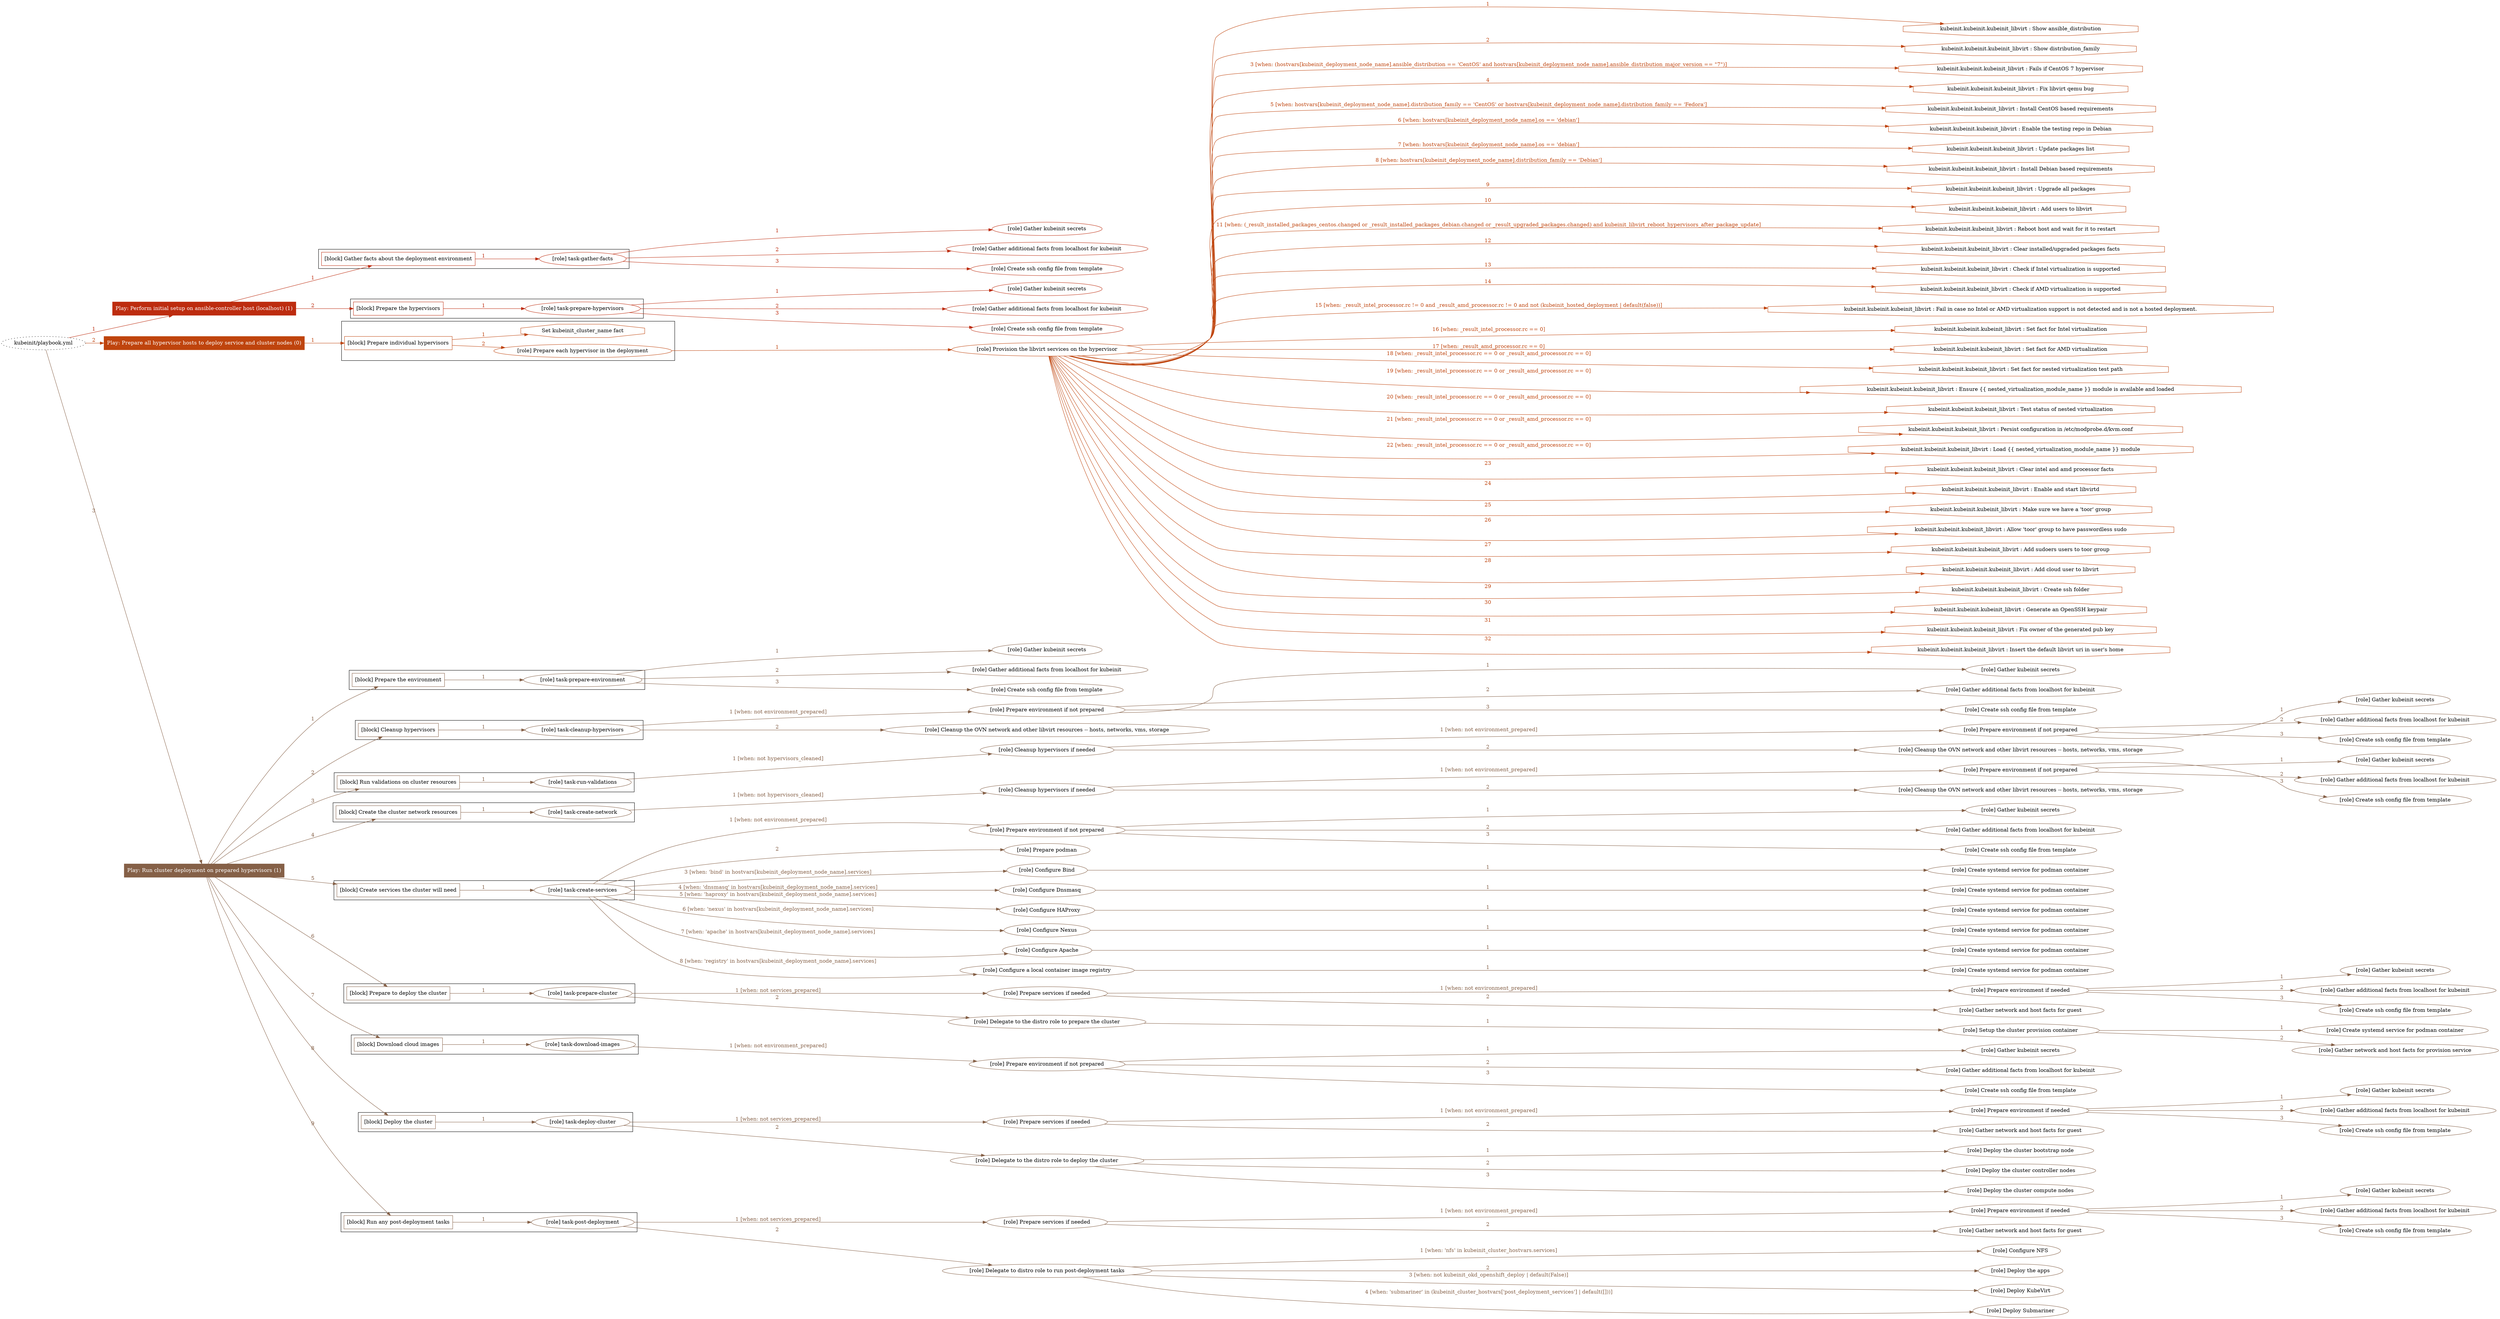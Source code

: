 digraph {
	graph [concentrate=true ordering=in rankdir=LR ratio=fill]
	edge [esep=5 sep=10]
	"kubeinit/playbook.yml" [id=root_node style=dotted]
	play_1afe3f1b [label="Play: Perform initial setup on ansible-controller host (localhost) (1)" color="#bd2c0f" fontcolor="#ffffff" id=play_1afe3f1b shape=box style=filled tooltip=localhost]
	"kubeinit/playbook.yml" -> play_1afe3f1b [label="1 " color="#bd2c0f" fontcolor="#bd2c0f" id=edge_a02778a4 labeltooltip="1 " tooltip="1 "]
	subgraph "Gather kubeinit secrets" {
		role_04f64a9b [label="[role] Gather kubeinit secrets" color="#bd2c0f" id=role_04f64a9b tooltip="Gather kubeinit secrets"]
	}
	subgraph "Gather additional facts from localhost for kubeinit" {
		role_df393416 [label="[role] Gather additional facts from localhost for kubeinit" color="#bd2c0f" id=role_df393416 tooltip="Gather additional facts from localhost for kubeinit"]
	}
	subgraph "Create ssh config file from template" {
		role_00dc7c99 [label="[role] Create ssh config file from template" color="#bd2c0f" id=role_00dc7c99 tooltip="Create ssh config file from template"]
	}
	subgraph "task-gather-facts" {
		role_56ef807f [label="[role] task-gather-facts" color="#bd2c0f" id=role_56ef807f tooltip="task-gather-facts"]
		role_56ef807f -> role_04f64a9b [label="1 " color="#bd2c0f" fontcolor="#bd2c0f" id=edge_f6689c0f labeltooltip="1 " tooltip="1 "]
		role_56ef807f -> role_df393416 [label="2 " color="#bd2c0f" fontcolor="#bd2c0f" id=edge_19937b74 labeltooltip="2 " tooltip="2 "]
		role_56ef807f -> role_00dc7c99 [label="3 " color="#bd2c0f" fontcolor="#bd2c0f" id=edge_fd054d1f labeltooltip="3 " tooltip="3 "]
	}
	subgraph "Gather kubeinit secrets" {
		role_d8102a84 [label="[role] Gather kubeinit secrets" color="#bd2c0f" id=role_d8102a84 tooltip="Gather kubeinit secrets"]
	}
	subgraph "Gather additional facts from localhost for kubeinit" {
		role_4d37cf06 [label="[role] Gather additional facts from localhost for kubeinit" color="#bd2c0f" id=role_4d37cf06 tooltip="Gather additional facts from localhost for kubeinit"]
	}
	subgraph "Create ssh config file from template" {
		role_73f2c4fb [label="[role] Create ssh config file from template" color="#bd2c0f" id=role_73f2c4fb tooltip="Create ssh config file from template"]
	}
	subgraph "task-prepare-hypervisors" {
		role_21a1c355 [label="[role] task-prepare-hypervisors" color="#bd2c0f" id=role_21a1c355 tooltip="task-prepare-hypervisors"]
		role_21a1c355 -> role_d8102a84 [label="1 " color="#bd2c0f" fontcolor="#bd2c0f" id=edge_62ed95ce labeltooltip="1 " tooltip="1 "]
		role_21a1c355 -> role_4d37cf06 [label="2 " color="#bd2c0f" fontcolor="#bd2c0f" id=edge_101e58f7 labeltooltip="2 " tooltip="2 "]
		role_21a1c355 -> role_73f2c4fb [label="3 " color="#bd2c0f" fontcolor="#bd2c0f" id=edge_1a0d0e58 labeltooltip="3 " tooltip="3 "]
	}
	subgraph "Play: Perform initial setup on ansible-controller host (localhost) (1)" {
		play_1afe3f1b -> block_94575234 [label=1 color="#bd2c0f" fontcolor="#bd2c0f" id=edge_8e763161 labeltooltip=1 tooltip=1]
		subgraph cluster_block_94575234 {
			block_94575234 [label="[block] Gather facts about the deployment environment" color="#bd2c0f" id=block_94575234 labeltooltip="Gather facts about the deployment environment" shape=box tooltip="Gather facts about the deployment environment"]
			block_94575234 -> role_56ef807f [label="1 " color="#bd2c0f" fontcolor="#bd2c0f" id=edge_ee3f0689 labeltooltip="1 " tooltip="1 "]
		}
		play_1afe3f1b -> block_9112e2d0 [label=2 color="#bd2c0f" fontcolor="#bd2c0f" id=edge_0df334d5 labeltooltip=2 tooltip=2]
		subgraph cluster_block_9112e2d0 {
			block_9112e2d0 [label="[block] Prepare the hypervisors" color="#bd2c0f" id=block_9112e2d0 labeltooltip="Prepare the hypervisors" shape=box tooltip="Prepare the hypervisors"]
			block_9112e2d0 -> role_21a1c355 [label="1 " color="#bd2c0f" fontcolor="#bd2c0f" id=edge_605a6b79 labeltooltip="1 " tooltip="1 "]
		}
	}
	play_54d34146 [label="Play: Prepare all hypervisor hosts to deploy service and cluster nodes (0)" color="#bf440d" fontcolor="#ffffff" id=play_54d34146 shape=box style=filled tooltip="Play: Prepare all hypervisor hosts to deploy service and cluster nodes (0)"]
	"kubeinit/playbook.yml" -> play_54d34146 [label="2 " color="#bf440d" fontcolor="#bf440d" id=edge_05a3642a labeltooltip="2 " tooltip="2 "]
	subgraph "Provision the libvirt services on the hypervisor" {
		role_9d9970f3 [label="[role] Provision the libvirt services on the hypervisor" color="#bf440d" id=role_9d9970f3 tooltip="Provision the libvirt services on the hypervisor"]
		task_ba266648 [label="kubeinit.kubeinit.kubeinit_libvirt : Show ansible_distribution" color="#bf440d" id=task_ba266648 shape=octagon tooltip="kubeinit.kubeinit.kubeinit_libvirt : Show ansible_distribution"]
		role_9d9970f3 -> task_ba266648 [label="1 " color="#bf440d" fontcolor="#bf440d" id=edge_126257ec labeltooltip="1 " tooltip="1 "]
		task_5a33dc72 [label="kubeinit.kubeinit.kubeinit_libvirt : Show distribution_family" color="#bf440d" id=task_5a33dc72 shape=octagon tooltip="kubeinit.kubeinit.kubeinit_libvirt : Show distribution_family"]
		role_9d9970f3 -> task_5a33dc72 [label="2 " color="#bf440d" fontcolor="#bf440d" id=edge_4d790838 labeltooltip="2 " tooltip="2 "]
		task_b9df0135 [label="kubeinit.kubeinit.kubeinit_libvirt : Fails if CentOS 7 hypervisor" color="#bf440d" id=task_b9df0135 shape=octagon tooltip="kubeinit.kubeinit.kubeinit_libvirt : Fails if CentOS 7 hypervisor"]
		role_9d9970f3 -> task_b9df0135 [label="3 [when: (hostvars[kubeinit_deployment_node_name].ansible_distribution == 'CentOS' and hostvars[kubeinit_deployment_node_name].ansible_distribution_major_version == \"7\")]" color="#bf440d" fontcolor="#bf440d" id=edge_af20cedc labeltooltip="3 [when: (hostvars[kubeinit_deployment_node_name].ansible_distribution == 'CentOS' and hostvars[kubeinit_deployment_node_name].ansible_distribution_major_version == \"7\")]" tooltip="3 [when: (hostvars[kubeinit_deployment_node_name].ansible_distribution == 'CentOS' and hostvars[kubeinit_deployment_node_name].ansible_distribution_major_version == \"7\")]"]
		task_b81eac1d [label="kubeinit.kubeinit.kubeinit_libvirt : Fix libvirt qemu bug" color="#bf440d" id=task_b81eac1d shape=octagon tooltip="kubeinit.kubeinit.kubeinit_libvirt : Fix libvirt qemu bug"]
		role_9d9970f3 -> task_b81eac1d [label="4 " color="#bf440d" fontcolor="#bf440d" id=edge_b8ae631d labeltooltip="4 " tooltip="4 "]
		task_8ce30ba5 [label="kubeinit.kubeinit.kubeinit_libvirt : Install CentOS based requirements" color="#bf440d" id=task_8ce30ba5 shape=octagon tooltip="kubeinit.kubeinit.kubeinit_libvirt : Install CentOS based requirements"]
		role_9d9970f3 -> task_8ce30ba5 [label="5 [when: hostvars[kubeinit_deployment_node_name].distribution_family == 'CentOS' or hostvars[kubeinit_deployment_node_name].distribution_family == 'Fedora']" color="#bf440d" fontcolor="#bf440d" id=edge_9fad94eb labeltooltip="5 [when: hostvars[kubeinit_deployment_node_name].distribution_family == 'CentOS' or hostvars[kubeinit_deployment_node_name].distribution_family == 'Fedora']" tooltip="5 [when: hostvars[kubeinit_deployment_node_name].distribution_family == 'CentOS' or hostvars[kubeinit_deployment_node_name].distribution_family == 'Fedora']"]
		task_18d423b1 [label="kubeinit.kubeinit.kubeinit_libvirt : Enable the testing repo in Debian" color="#bf440d" id=task_18d423b1 shape=octagon tooltip="kubeinit.kubeinit.kubeinit_libvirt : Enable the testing repo in Debian"]
		role_9d9970f3 -> task_18d423b1 [label="6 [when: hostvars[kubeinit_deployment_node_name].os == 'debian']" color="#bf440d" fontcolor="#bf440d" id=edge_d59e7d45 labeltooltip="6 [when: hostvars[kubeinit_deployment_node_name].os == 'debian']" tooltip="6 [when: hostvars[kubeinit_deployment_node_name].os == 'debian']"]
		task_4974af92 [label="kubeinit.kubeinit.kubeinit_libvirt : Update packages list" color="#bf440d" id=task_4974af92 shape=octagon tooltip="kubeinit.kubeinit.kubeinit_libvirt : Update packages list"]
		role_9d9970f3 -> task_4974af92 [label="7 [when: hostvars[kubeinit_deployment_node_name].os == 'debian']" color="#bf440d" fontcolor="#bf440d" id=edge_b271d4d4 labeltooltip="7 [when: hostvars[kubeinit_deployment_node_name].os == 'debian']" tooltip="7 [when: hostvars[kubeinit_deployment_node_name].os == 'debian']"]
		task_9f76a122 [label="kubeinit.kubeinit.kubeinit_libvirt : Install Debian based requirements" color="#bf440d" id=task_9f76a122 shape=octagon tooltip="kubeinit.kubeinit.kubeinit_libvirt : Install Debian based requirements"]
		role_9d9970f3 -> task_9f76a122 [label="8 [when: hostvars[kubeinit_deployment_node_name].distribution_family == 'Debian']" color="#bf440d" fontcolor="#bf440d" id=edge_18d6549f labeltooltip="8 [when: hostvars[kubeinit_deployment_node_name].distribution_family == 'Debian']" tooltip="8 [when: hostvars[kubeinit_deployment_node_name].distribution_family == 'Debian']"]
		task_0883334f [label="kubeinit.kubeinit.kubeinit_libvirt : Upgrade all packages" color="#bf440d" id=task_0883334f shape=octagon tooltip="kubeinit.kubeinit.kubeinit_libvirt : Upgrade all packages"]
		role_9d9970f3 -> task_0883334f [label="9 " color="#bf440d" fontcolor="#bf440d" id=edge_fff7954a labeltooltip="9 " tooltip="9 "]
		task_24406e26 [label="kubeinit.kubeinit.kubeinit_libvirt : Add users to libvirt" color="#bf440d" id=task_24406e26 shape=octagon tooltip="kubeinit.kubeinit.kubeinit_libvirt : Add users to libvirt"]
		role_9d9970f3 -> task_24406e26 [label="10 " color="#bf440d" fontcolor="#bf440d" id=edge_99d1b139 labeltooltip="10 " tooltip="10 "]
		task_ba3a8d55 [label="kubeinit.kubeinit.kubeinit_libvirt : Reboot host and wait for it to restart" color="#bf440d" id=task_ba3a8d55 shape=octagon tooltip="kubeinit.kubeinit.kubeinit_libvirt : Reboot host and wait for it to restart"]
		role_9d9970f3 -> task_ba3a8d55 [label="11 [when: (_result_installed_packages_centos.changed or _result_installed_packages_debian.changed or _result_upgraded_packages.changed) and kubeinit_libvirt_reboot_hypervisors_after_package_update]" color="#bf440d" fontcolor="#bf440d" id=edge_962b9df6 labeltooltip="11 [when: (_result_installed_packages_centos.changed or _result_installed_packages_debian.changed or _result_upgraded_packages.changed) and kubeinit_libvirt_reboot_hypervisors_after_package_update]" tooltip="11 [when: (_result_installed_packages_centos.changed or _result_installed_packages_debian.changed or _result_upgraded_packages.changed) and kubeinit_libvirt_reboot_hypervisors_after_package_update]"]
		task_4082e803 [label="kubeinit.kubeinit.kubeinit_libvirt : Clear installed/upgraded packages facts" color="#bf440d" id=task_4082e803 shape=octagon tooltip="kubeinit.kubeinit.kubeinit_libvirt : Clear installed/upgraded packages facts"]
		role_9d9970f3 -> task_4082e803 [label="12 " color="#bf440d" fontcolor="#bf440d" id=edge_2632a5db labeltooltip="12 " tooltip="12 "]
		task_e7147078 [label="kubeinit.kubeinit.kubeinit_libvirt : Check if Intel virtualization is supported" color="#bf440d" id=task_e7147078 shape=octagon tooltip="kubeinit.kubeinit.kubeinit_libvirt : Check if Intel virtualization is supported"]
		role_9d9970f3 -> task_e7147078 [label="13 " color="#bf440d" fontcolor="#bf440d" id=edge_2b74907d labeltooltip="13 " tooltip="13 "]
		task_6909f44f [label="kubeinit.kubeinit.kubeinit_libvirt : Check if AMD virtualization is supported" color="#bf440d" id=task_6909f44f shape=octagon tooltip="kubeinit.kubeinit.kubeinit_libvirt : Check if AMD virtualization is supported"]
		role_9d9970f3 -> task_6909f44f [label="14 " color="#bf440d" fontcolor="#bf440d" id=edge_d1b13617 labeltooltip="14 " tooltip="14 "]
		task_197c4980 [label="kubeinit.kubeinit.kubeinit_libvirt : Fail in case no Intel or AMD virtualization support is not detected and is not a hosted deployment." color="#bf440d" id=task_197c4980 shape=octagon tooltip="kubeinit.kubeinit.kubeinit_libvirt : Fail in case no Intel or AMD virtualization support is not detected and is not a hosted deployment."]
		role_9d9970f3 -> task_197c4980 [label="15 [when: _result_intel_processor.rc != 0 and _result_amd_processor.rc != 0 and not (kubeinit_hosted_deployment | default(false))]" color="#bf440d" fontcolor="#bf440d" id=edge_365add5f labeltooltip="15 [when: _result_intel_processor.rc != 0 and _result_amd_processor.rc != 0 and not (kubeinit_hosted_deployment | default(false))]" tooltip="15 [when: _result_intel_processor.rc != 0 and _result_amd_processor.rc != 0 and not (kubeinit_hosted_deployment | default(false))]"]
		task_83130a6c [label="kubeinit.kubeinit.kubeinit_libvirt : Set fact for Intel virtualization" color="#bf440d" id=task_83130a6c shape=octagon tooltip="kubeinit.kubeinit.kubeinit_libvirt : Set fact for Intel virtualization"]
		role_9d9970f3 -> task_83130a6c [label="16 [when: _result_intel_processor.rc == 0]" color="#bf440d" fontcolor="#bf440d" id=edge_5e72cfc4 labeltooltip="16 [when: _result_intel_processor.rc == 0]" tooltip="16 [when: _result_intel_processor.rc == 0]"]
		task_e9067ea0 [label="kubeinit.kubeinit.kubeinit_libvirt : Set fact for AMD virtualization" color="#bf440d" id=task_e9067ea0 shape=octagon tooltip="kubeinit.kubeinit.kubeinit_libvirt : Set fact for AMD virtualization"]
		role_9d9970f3 -> task_e9067ea0 [label="17 [when: _result_amd_processor.rc == 0]" color="#bf440d" fontcolor="#bf440d" id=edge_936061bf labeltooltip="17 [when: _result_amd_processor.rc == 0]" tooltip="17 [when: _result_amd_processor.rc == 0]"]
		task_8599685b [label="kubeinit.kubeinit.kubeinit_libvirt : Set fact for nested virtualization test path" color="#bf440d" id=task_8599685b shape=octagon tooltip="kubeinit.kubeinit.kubeinit_libvirt : Set fact for nested virtualization test path"]
		role_9d9970f3 -> task_8599685b [label="18 [when: _result_intel_processor.rc == 0 or _result_amd_processor.rc == 0]" color="#bf440d" fontcolor="#bf440d" id=edge_287b17b1 labeltooltip="18 [when: _result_intel_processor.rc == 0 or _result_amd_processor.rc == 0]" tooltip="18 [when: _result_intel_processor.rc == 0 or _result_amd_processor.rc == 0]"]
		task_e28ecd86 [label="kubeinit.kubeinit.kubeinit_libvirt : Ensure {{ nested_virtualization_module_name }} module is available and loaded" color="#bf440d" id=task_e28ecd86 shape=octagon tooltip="kubeinit.kubeinit.kubeinit_libvirt : Ensure {{ nested_virtualization_module_name }} module is available and loaded"]
		role_9d9970f3 -> task_e28ecd86 [label="19 [when: _result_intel_processor.rc == 0 or _result_amd_processor.rc == 0]" color="#bf440d" fontcolor="#bf440d" id=edge_3910d95a labeltooltip="19 [when: _result_intel_processor.rc == 0 or _result_amd_processor.rc == 0]" tooltip="19 [when: _result_intel_processor.rc == 0 or _result_amd_processor.rc == 0]"]
		task_27ac3dd4 [label="kubeinit.kubeinit.kubeinit_libvirt : Test status of nested virtualization" color="#bf440d" id=task_27ac3dd4 shape=octagon tooltip="kubeinit.kubeinit.kubeinit_libvirt : Test status of nested virtualization"]
		role_9d9970f3 -> task_27ac3dd4 [label="20 [when: _result_intel_processor.rc == 0 or _result_amd_processor.rc == 0]" color="#bf440d" fontcolor="#bf440d" id=edge_c9db6563 labeltooltip="20 [when: _result_intel_processor.rc == 0 or _result_amd_processor.rc == 0]" tooltip="20 [when: _result_intel_processor.rc == 0 or _result_amd_processor.rc == 0]"]
		task_48998331 [label="kubeinit.kubeinit.kubeinit_libvirt : Persist configuration in /etc/modprobe.d/kvm.conf" color="#bf440d" id=task_48998331 shape=octagon tooltip="kubeinit.kubeinit.kubeinit_libvirt : Persist configuration in /etc/modprobe.d/kvm.conf"]
		role_9d9970f3 -> task_48998331 [label="21 [when: _result_intel_processor.rc == 0 or _result_amd_processor.rc == 0]" color="#bf440d" fontcolor="#bf440d" id=edge_20642449 labeltooltip="21 [when: _result_intel_processor.rc == 0 or _result_amd_processor.rc == 0]" tooltip="21 [when: _result_intel_processor.rc == 0 or _result_amd_processor.rc == 0]"]
		task_29d335f6 [label="kubeinit.kubeinit.kubeinit_libvirt : Load {{ nested_virtualization_module_name }} module" color="#bf440d" id=task_29d335f6 shape=octagon tooltip="kubeinit.kubeinit.kubeinit_libvirt : Load {{ nested_virtualization_module_name }} module"]
		role_9d9970f3 -> task_29d335f6 [label="22 [when: _result_intel_processor.rc == 0 or _result_amd_processor.rc == 0]" color="#bf440d" fontcolor="#bf440d" id=edge_9eff2ae6 labeltooltip="22 [when: _result_intel_processor.rc == 0 or _result_amd_processor.rc == 0]" tooltip="22 [when: _result_intel_processor.rc == 0 or _result_amd_processor.rc == 0]"]
		task_9c00bb82 [label="kubeinit.kubeinit.kubeinit_libvirt : Clear intel and amd processor facts" color="#bf440d" id=task_9c00bb82 shape=octagon tooltip="kubeinit.kubeinit.kubeinit_libvirt : Clear intel and amd processor facts"]
		role_9d9970f3 -> task_9c00bb82 [label="23 " color="#bf440d" fontcolor="#bf440d" id=edge_7721cb44 labeltooltip="23 " tooltip="23 "]
		task_89efe43e [label="kubeinit.kubeinit.kubeinit_libvirt : Enable and start libvirtd" color="#bf440d" id=task_89efe43e shape=octagon tooltip="kubeinit.kubeinit.kubeinit_libvirt : Enable and start libvirtd"]
		role_9d9970f3 -> task_89efe43e [label="24 " color="#bf440d" fontcolor="#bf440d" id=edge_fc4a3185 labeltooltip="24 " tooltip="24 "]
		task_f06af1f9 [label="kubeinit.kubeinit.kubeinit_libvirt : Make sure we have a 'toor' group" color="#bf440d" id=task_f06af1f9 shape=octagon tooltip="kubeinit.kubeinit.kubeinit_libvirt : Make sure we have a 'toor' group"]
		role_9d9970f3 -> task_f06af1f9 [label="25 " color="#bf440d" fontcolor="#bf440d" id=edge_1bb4e235 labeltooltip="25 " tooltip="25 "]
		task_72e374be [label="kubeinit.kubeinit.kubeinit_libvirt : Allow 'toor' group to have passwordless sudo" color="#bf440d" id=task_72e374be shape=octagon tooltip="kubeinit.kubeinit.kubeinit_libvirt : Allow 'toor' group to have passwordless sudo"]
		role_9d9970f3 -> task_72e374be [label="26 " color="#bf440d" fontcolor="#bf440d" id=edge_669d71c5 labeltooltip="26 " tooltip="26 "]
		task_89d10f47 [label="kubeinit.kubeinit.kubeinit_libvirt : Add sudoers users to toor group" color="#bf440d" id=task_89d10f47 shape=octagon tooltip="kubeinit.kubeinit.kubeinit_libvirt : Add sudoers users to toor group"]
		role_9d9970f3 -> task_89d10f47 [label="27 " color="#bf440d" fontcolor="#bf440d" id=edge_bb953ade labeltooltip="27 " tooltip="27 "]
		task_2d27ee30 [label="kubeinit.kubeinit.kubeinit_libvirt : Add cloud user to libvirt" color="#bf440d" id=task_2d27ee30 shape=octagon tooltip="kubeinit.kubeinit.kubeinit_libvirt : Add cloud user to libvirt"]
		role_9d9970f3 -> task_2d27ee30 [label="28 " color="#bf440d" fontcolor="#bf440d" id=edge_761fb2e9 labeltooltip="28 " tooltip="28 "]
		task_f701403d [label="kubeinit.kubeinit.kubeinit_libvirt : Create ssh folder" color="#bf440d" id=task_f701403d shape=octagon tooltip="kubeinit.kubeinit.kubeinit_libvirt : Create ssh folder"]
		role_9d9970f3 -> task_f701403d [label="29 " color="#bf440d" fontcolor="#bf440d" id=edge_7e765a20 labeltooltip="29 " tooltip="29 "]
		task_b24f7484 [label="kubeinit.kubeinit.kubeinit_libvirt : Generate an OpenSSH keypair" color="#bf440d" id=task_b24f7484 shape=octagon tooltip="kubeinit.kubeinit.kubeinit_libvirt : Generate an OpenSSH keypair"]
		role_9d9970f3 -> task_b24f7484 [label="30 " color="#bf440d" fontcolor="#bf440d" id=edge_bb8d966f labeltooltip="30 " tooltip="30 "]
		task_ca4e2912 [label="kubeinit.kubeinit.kubeinit_libvirt : Fix owner of the generated pub key" color="#bf440d" id=task_ca4e2912 shape=octagon tooltip="kubeinit.kubeinit.kubeinit_libvirt : Fix owner of the generated pub key"]
		role_9d9970f3 -> task_ca4e2912 [label="31 " color="#bf440d" fontcolor="#bf440d" id=edge_1aebb165 labeltooltip="31 " tooltip="31 "]
		task_b283bf52 [label="kubeinit.kubeinit.kubeinit_libvirt : Insert the default libvirt uri in user's home" color="#bf440d" id=task_b283bf52 shape=octagon tooltip="kubeinit.kubeinit.kubeinit_libvirt : Insert the default libvirt uri in user's home"]
		role_9d9970f3 -> task_b283bf52 [label="32 " color="#bf440d" fontcolor="#bf440d" id=edge_28cfed6a labeltooltip="32 " tooltip="32 "]
	}
	subgraph "Prepare each hypervisor in the deployment" {
		role_bfd2c4e2 [label="[role] Prepare each hypervisor in the deployment" color="#bf440d" id=role_bfd2c4e2 tooltip="Prepare each hypervisor in the deployment"]
		role_bfd2c4e2 -> role_9d9970f3 [label="1 " color="#bf440d" fontcolor="#bf440d" id=edge_d3c2b8d8 labeltooltip="1 " tooltip="1 "]
	}
	subgraph "Play: Prepare all hypervisor hosts to deploy service and cluster nodes (0)" {
		play_54d34146 -> block_c4b4f478 [label=1 color="#bf440d" fontcolor="#bf440d" id=edge_45bd044a labeltooltip=1 tooltip=1]
		subgraph cluster_block_c4b4f478 {
			block_c4b4f478 [label="[block] Prepare individual hypervisors" color="#bf440d" id=block_c4b4f478 labeltooltip="Prepare individual hypervisors" shape=box tooltip="Prepare individual hypervisors"]
			block_c4b4f478 -> role_bfd2c4e2 [label="2 " color="#bf440d" fontcolor="#bf440d" id=edge_9d2a6117 labeltooltip="2 " tooltip="2 "]
			task_b6118131 [label="Set kubeinit_cluster_name fact" color="#bf440d" id=task_b6118131 shape=octagon tooltip="Set kubeinit_cluster_name fact"]
			block_c4b4f478 -> task_b6118131 [label="1 " color="#bf440d" fontcolor="#bf440d" id=edge_666c1ea6 labeltooltip="1 " tooltip="1 "]
		}
	}
	play_d2f2bcc7 [label="Play: Run cluster deployment on prepared hypervisors (1)" color="#856047" fontcolor="#ffffff" id=play_d2f2bcc7 shape=box style=filled tooltip=localhost]
	"kubeinit/playbook.yml" -> play_d2f2bcc7 [label="3 " color="#856047" fontcolor="#856047" id=edge_1d718234 labeltooltip="3 " tooltip="3 "]
	subgraph "Gather kubeinit secrets" {
		role_e2cf8dcd [label="[role] Gather kubeinit secrets" color="#856047" id=role_e2cf8dcd tooltip="Gather kubeinit secrets"]
	}
	subgraph "Gather additional facts from localhost for kubeinit" {
		role_ae2a480f [label="[role] Gather additional facts from localhost for kubeinit" color="#856047" id=role_ae2a480f tooltip="Gather additional facts from localhost for kubeinit"]
	}
	subgraph "Create ssh config file from template" {
		role_d4ce15d3 [label="[role] Create ssh config file from template" color="#856047" id=role_d4ce15d3 tooltip="Create ssh config file from template"]
	}
	subgraph "task-prepare-environment" {
		role_acd27e64 [label="[role] task-prepare-environment" color="#856047" id=role_acd27e64 tooltip="task-prepare-environment"]
		role_acd27e64 -> role_e2cf8dcd [label="1 " color="#856047" fontcolor="#856047" id=edge_58eaa669 labeltooltip="1 " tooltip="1 "]
		role_acd27e64 -> role_ae2a480f [label="2 " color="#856047" fontcolor="#856047" id=edge_dea871ab labeltooltip="2 " tooltip="2 "]
		role_acd27e64 -> role_d4ce15d3 [label="3 " color="#856047" fontcolor="#856047" id=edge_b91ee2aa labeltooltip="3 " tooltip="3 "]
	}
	subgraph "Gather kubeinit secrets" {
		role_fb4e32b3 [label="[role] Gather kubeinit secrets" color="#856047" id=role_fb4e32b3 tooltip="Gather kubeinit secrets"]
	}
	subgraph "Gather additional facts from localhost for kubeinit" {
		role_9d3fb0a5 [label="[role] Gather additional facts from localhost for kubeinit" color="#856047" id=role_9d3fb0a5 tooltip="Gather additional facts from localhost for kubeinit"]
	}
	subgraph "Create ssh config file from template" {
		role_8bf9ef4f [label="[role] Create ssh config file from template" color="#856047" id=role_8bf9ef4f tooltip="Create ssh config file from template"]
	}
	subgraph "Prepare environment if not prepared" {
		role_4613feef [label="[role] Prepare environment if not prepared" color="#856047" id=role_4613feef tooltip="Prepare environment if not prepared"]
		role_4613feef -> role_fb4e32b3 [label="1 " color="#856047" fontcolor="#856047" id=edge_ec7ea38f labeltooltip="1 " tooltip="1 "]
		role_4613feef -> role_9d3fb0a5 [label="2 " color="#856047" fontcolor="#856047" id=edge_1aeec6ba labeltooltip="2 " tooltip="2 "]
		role_4613feef -> role_8bf9ef4f [label="3 " color="#856047" fontcolor="#856047" id=edge_b5102473 labeltooltip="3 " tooltip="3 "]
	}
	subgraph "Cleanup the OVN network and other libvirt resources -- hosts, networks, vms, storage" {
		role_5cc4d7f0 [label="[role] Cleanup the OVN network and other libvirt resources -- hosts, networks, vms, storage" color="#856047" id=role_5cc4d7f0 tooltip="Cleanup the OVN network and other libvirt resources -- hosts, networks, vms, storage"]
	}
	subgraph "task-cleanup-hypervisors" {
		role_17f17584 [label="[role] task-cleanup-hypervisors" color="#856047" id=role_17f17584 tooltip="task-cleanup-hypervisors"]
		role_17f17584 -> role_4613feef [label="1 [when: not environment_prepared]" color="#856047" fontcolor="#856047" id=edge_8cc07117 labeltooltip="1 [when: not environment_prepared]" tooltip="1 [when: not environment_prepared]"]
		role_17f17584 -> role_5cc4d7f0 [label="2 " color="#856047" fontcolor="#856047" id=edge_5a83f782 labeltooltip="2 " tooltip="2 "]
	}
	subgraph "Gather kubeinit secrets" {
		role_2902885a [label="[role] Gather kubeinit secrets" color="#856047" id=role_2902885a tooltip="Gather kubeinit secrets"]
	}
	subgraph "Gather additional facts from localhost for kubeinit" {
		role_62957103 [label="[role] Gather additional facts from localhost for kubeinit" color="#856047" id=role_62957103 tooltip="Gather additional facts from localhost for kubeinit"]
	}
	subgraph "Create ssh config file from template" {
		role_53e37a98 [label="[role] Create ssh config file from template" color="#856047" id=role_53e37a98 tooltip="Create ssh config file from template"]
	}
	subgraph "Prepare environment if not prepared" {
		role_4d3f4e62 [label="[role] Prepare environment if not prepared" color="#856047" id=role_4d3f4e62 tooltip="Prepare environment if not prepared"]
		role_4d3f4e62 -> role_2902885a [label="1 " color="#856047" fontcolor="#856047" id=edge_bbaeb15c labeltooltip="1 " tooltip="1 "]
		role_4d3f4e62 -> role_62957103 [label="2 " color="#856047" fontcolor="#856047" id=edge_4d9a3731 labeltooltip="2 " tooltip="2 "]
		role_4d3f4e62 -> role_53e37a98 [label="3 " color="#856047" fontcolor="#856047" id=edge_3015978e labeltooltip="3 " tooltip="3 "]
	}
	subgraph "Cleanup the OVN network and other libvirt resources -- hosts, networks, vms, storage" {
		role_64f68640 [label="[role] Cleanup the OVN network and other libvirt resources -- hosts, networks, vms, storage" color="#856047" id=role_64f68640 tooltip="Cleanup the OVN network and other libvirt resources -- hosts, networks, vms, storage"]
	}
	subgraph "Cleanup hypervisors if needed" {
		role_39a4e9e7 [label="[role] Cleanup hypervisors if needed" color="#856047" id=role_39a4e9e7 tooltip="Cleanup hypervisors if needed"]
		role_39a4e9e7 -> role_4d3f4e62 [label="1 [when: not environment_prepared]" color="#856047" fontcolor="#856047" id=edge_ebdeb078 labeltooltip="1 [when: not environment_prepared]" tooltip="1 [when: not environment_prepared]"]
		role_39a4e9e7 -> role_64f68640 [label="2 " color="#856047" fontcolor="#856047" id=edge_89283d6b labeltooltip="2 " tooltip="2 "]
	}
	subgraph "task-run-validations" {
		role_ee28cf76 [label="[role] task-run-validations" color="#856047" id=role_ee28cf76 tooltip="task-run-validations"]
		role_ee28cf76 -> role_39a4e9e7 [label="1 [when: not hypervisors_cleaned]" color="#856047" fontcolor="#856047" id=edge_1ce0a938 labeltooltip="1 [when: not hypervisors_cleaned]" tooltip="1 [when: not hypervisors_cleaned]"]
	}
	subgraph "Gather kubeinit secrets" {
		role_e08c8e16 [label="[role] Gather kubeinit secrets" color="#856047" id=role_e08c8e16 tooltip="Gather kubeinit secrets"]
	}
	subgraph "Gather additional facts from localhost for kubeinit" {
		role_1c2b255b [label="[role] Gather additional facts from localhost for kubeinit" color="#856047" id=role_1c2b255b tooltip="Gather additional facts from localhost for kubeinit"]
	}
	subgraph "Create ssh config file from template" {
		role_7955eeb3 [label="[role] Create ssh config file from template" color="#856047" id=role_7955eeb3 tooltip="Create ssh config file from template"]
	}
	subgraph "Prepare environment if not prepared" {
		role_6bc4d8c5 [label="[role] Prepare environment if not prepared" color="#856047" id=role_6bc4d8c5 tooltip="Prepare environment if not prepared"]
		role_6bc4d8c5 -> role_e08c8e16 [label="1 " color="#856047" fontcolor="#856047" id=edge_7851d25f labeltooltip="1 " tooltip="1 "]
		role_6bc4d8c5 -> role_1c2b255b [label="2 " color="#856047" fontcolor="#856047" id=edge_45ce4cad labeltooltip="2 " tooltip="2 "]
		role_6bc4d8c5 -> role_7955eeb3 [label="3 " color="#856047" fontcolor="#856047" id=edge_c85f8b95 labeltooltip="3 " tooltip="3 "]
	}
	subgraph "Cleanup the OVN network and other libvirt resources -- hosts, networks, vms, storage" {
		role_d1cb4ec6 [label="[role] Cleanup the OVN network and other libvirt resources -- hosts, networks, vms, storage" color="#856047" id=role_d1cb4ec6 tooltip="Cleanup the OVN network and other libvirt resources -- hosts, networks, vms, storage"]
	}
	subgraph "Cleanup hypervisors if needed" {
		role_cb42a726 [label="[role] Cleanup hypervisors if needed" color="#856047" id=role_cb42a726 tooltip="Cleanup hypervisors if needed"]
		role_cb42a726 -> role_6bc4d8c5 [label="1 [when: not environment_prepared]" color="#856047" fontcolor="#856047" id=edge_abed5ad5 labeltooltip="1 [when: not environment_prepared]" tooltip="1 [when: not environment_prepared]"]
		role_cb42a726 -> role_d1cb4ec6 [label="2 " color="#856047" fontcolor="#856047" id=edge_de8fb177 labeltooltip="2 " tooltip="2 "]
	}
	subgraph "task-create-network" {
		role_3160bd3c [label="[role] task-create-network" color="#856047" id=role_3160bd3c tooltip="task-create-network"]
		role_3160bd3c -> role_cb42a726 [label="1 [when: not hypervisors_cleaned]" color="#856047" fontcolor="#856047" id=edge_cc442bba labeltooltip="1 [when: not hypervisors_cleaned]" tooltip="1 [when: not hypervisors_cleaned]"]
	}
	subgraph "Gather kubeinit secrets" {
		role_55bf4f18 [label="[role] Gather kubeinit secrets" color="#856047" id=role_55bf4f18 tooltip="Gather kubeinit secrets"]
	}
	subgraph "Gather additional facts from localhost for kubeinit" {
		role_00134bf3 [label="[role] Gather additional facts from localhost for kubeinit" color="#856047" id=role_00134bf3 tooltip="Gather additional facts from localhost for kubeinit"]
	}
	subgraph "Create ssh config file from template" {
		role_c38d1a39 [label="[role] Create ssh config file from template" color="#856047" id=role_c38d1a39 tooltip="Create ssh config file from template"]
	}
	subgraph "Prepare environment if not prepared" {
		role_70be7506 [label="[role] Prepare environment if not prepared" color="#856047" id=role_70be7506 tooltip="Prepare environment if not prepared"]
		role_70be7506 -> role_55bf4f18 [label="1 " color="#856047" fontcolor="#856047" id=edge_338f3164 labeltooltip="1 " tooltip="1 "]
		role_70be7506 -> role_00134bf3 [label="2 " color="#856047" fontcolor="#856047" id=edge_b27cfcc6 labeltooltip="2 " tooltip="2 "]
		role_70be7506 -> role_c38d1a39 [label="3 " color="#856047" fontcolor="#856047" id=edge_5781f81a labeltooltip="3 " tooltip="3 "]
	}
	subgraph "Prepare podman" {
		role_694e9cb8 [label="[role] Prepare podman" color="#856047" id=role_694e9cb8 tooltip="Prepare podman"]
	}
	subgraph "Create systemd service for podman container" {
		role_3ebfbf18 [label="[role] Create systemd service for podman container" color="#856047" id=role_3ebfbf18 tooltip="Create systemd service for podman container"]
	}
	subgraph "Configure Bind" {
		role_2b6c3d20 [label="[role] Configure Bind" color="#856047" id=role_2b6c3d20 tooltip="Configure Bind"]
		role_2b6c3d20 -> role_3ebfbf18 [label="1 " color="#856047" fontcolor="#856047" id=edge_ceb564fc labeltooltip="1 " tooltip="1 "]
	}
	subgraph "Create systemd service for podman container" {
		role_dfb55838 [label="[role] Create systemd service for podman container" color="#856047" id=role_dfb55838 tooltip="Create systemd service for podman container"]
	}
	subgraph "Configure Dnsmasq" {
		role_cbc1380a [label="[role] Configure Dnsmasq" color="#856047" id=role_cbc1380a tooltip="Configure Dnsmasq"]
		role_cbc1380a -> role_dfb55838 [label="1 " color="#856047" fontcolor="#856047" id=edge_85a8074c labeltooltip="1 " tooltip="1 "]
	}
	subgraph "Create systemd service for podman container" {
		role_6f6bdd2a [label="[role] Create systemd service for podman container" color="#856047" id=role_6f6bdd2a tooltip="Create systemd service for podman container"]
	}
	subgraph "Configure HAProxy" {
		role_d1f6bdd8 [label="[role] Configure HAProxy" color="#856047" id=role_d1f6bdd8 tooltip="Configure HAProxy"]
		role_d1f6bdd8 -> role_6f6bdd2a [label="1 " color="#856047" fontcolor="#856047" id=edge_a13fc698 labeltooltip="1 " tooltip="1 "]
	}
	subgraph "Create systemd service for podman container" {
		role_caad3b0e [label="[role] Create systemd service for podman container" color="#856047" id=role_caad3b0e tooltip="Create systemd service for podman container"]
	}
	subgraph "Configure Nexus" {
		role_a05b93b3 [label="[role] Configure Nexus" color="#856047" id=role_a05b93b3 tooltip="Configure Nexus"]
		role_a05b93b3 -> role_caad3b0e [label="1 " color="#856047" fontcolor="#856047" id=edge_a072b780 labeltooltip="1 " tooltip="1 "]
	}
	subgraph "Create systemd service for podman container" {
		role_a4836bb5 [label="[role] Create systemd service for podman container" color="#856047" id=role_a4836bb5 tooltip="Create systemd service for podman container"]
	}
	subgraph "Configure Apache" {
		role_75c96a51 [label="[role] Configure Apache" color="#856047" id=role_75c96a51 tooltip="Configure Apache"]
		role_75c96a51 -> role_a4836bb5 [label="1 " color="#856047" fontcolor="#856047" id=edge_331bdd8a labeltooltip="1 " tooltip="1 "]
	}
	subgraph "Create systemd service for podman container" {
		role_6e2121a9 [label="[role] Create systemd service for podman container" color="#856047" id=role_6e2121a9 tooltip="Create systemd service for podman container"]
	}
	subgraph "Configure a local container image registry" {
		role_55b92409 [label="[role] Configure a local container image registry" color="#856047" id=role_55b92409 tooltip="Configure a local container image registry"]
		role_55b92409 -> role_6e2121a9 [label="1 " color="#856047" fontcolor="#856047" id=edge_f110aa2e labeltooltip="1 " tooltip="1 "]
	}
	subgraph "task-create-services" {
		role_d9d82e10 [label="[role] task-create-services" color="#856047" id=role_d9d82e10 tooltip="task-create-services"]
		role_d9d82e10 -> role_70be7506 [label="1 [when: not environment_prepared]" color="#856047" fontcolor="#856047" id=edge_609253ce labeltooltip="1 [when: not environment_prepared]" tooltip="1 [when: not environment_prepared]"]
		role_d9d82e10 -> role_694e9cb8 [label="2 " color="#856047" fontcolor="#856047" id=edge_6e889e03 labeltooltip="2 " tooltip="2 "]
		role_d9d82e10 -> role_2b6c3d20 [label="3 [when: 'bind' in hostvars[kubeinit_deployment_node_name].services]" color="#856047" fontcolor="#856047" id=edge_2f7d23cc labeltooltip="3 [when: 'bind' in hostvars[kubeinit_deployment_node_name].services]" tooltip="3 [when: 'bind' in hostvars[kubeinit_deployment_node_name].services]"]
		role_d9d82e10 -> role_cbc1380a [label="4 [when: 'dnsmasq' in hostvars[kubeinit_deployment_node_name].services]" color="#856047" fontcolor="#856047" id=edge_ed253680 labeltooltip="4 [when: 'dnsmasq' in hostvars[kubeinit_deployment_node_name].services]" tooltip="4 [when: 'dnsmasq' in hostvars[kubeinit_deployment_node_name].services]"]
		role_d9d82e10 -> role_d1f6bdd8 [label="5 [when: 'haproxy' in hostvars[kubeinit_deployment_node_name].services]" color="#856047" fontcolor="#856047" id=edge_405b78da labeltooltip="5 [when: 'haproxy' in hostvars[kubeinit_deployment_node_name].services]" tooltip="5 [when: 'haproxy' in hostvars[kubeinit_deployment_node_name].services]"]
		role_d9d82e10 -> role_a05b93b3 [label="6 [when: 'nexus' in hostvars[kubeinit_deployment_node_name].services]" color="#856047" fontcolor="#856047" id=edge_7423ef82 labeltooltip="6 [when: 'nexus' in hostvars[kubeinit_deployment_node_name].services]" tooltip="6 [when: 'nexus' in hostvars[kubeinit_deployment_node_name].services]"]
		role_d9d82e10 -> role_75c96a51 [label="7 [when: 'apache' in hostvars[kubeinit_deployment_node_name].services]" color="#856047" fontcolor="#856047" id=edge_6044c621 labeltooltip="7 [when: 'apache' in hostvars[kubeinit_deployment_node_name].services]" tooltip="7 [when: 'apache' in hostvars[kubeinit_deployment_node_name].services]"]
		role_d9d82e10 -> role_55b92409 [label="8 [when: 'registry' in hostvars[kubeinit_deployment_node_name].services]" color="#856047" fontcolor="#856047" id=edge_01e0d129 labeltooltip="8 [when: 'registry' in hostvars[kubeinit_deployment_node_name].services]" tooltip="8 [when: 'registry' in hostvars[kubeinit_deployment_node_name].services]"]
	}
	subgraph "Gather kubeinit secrets" {
		role_78d31621 [label="[role] Gather kubeinit secrets" color="#856047" id=role_78d31621 tooltip="Gather kubeinit secrets"]
	}
	subgraph "Gather additional facts from localhost for kubeinit" {
		role_1744ec03 [label="[role] Gather additional facts from localhost for kubeinit" color="#856047" id=role_1744ec03 tooltip="Gather additional facts from localhost for kubeinit"]
	}
	subgraph "Create ssh config file from template" {
		role_b829f160 [label="[role] Create ssh config file from template" color="#856047" id=role_b829f160 tooltip="Create ssh config file from template"]
	}
	subgraph "Prepare environment if needed" {
		role_3f70d8ae [label="[role] Prepare environment if needed" color="#856047" id=role_3f70d8ae tooltip="Prepare environment if needed"]
		role_3f70d8ae -> role_78d31621 [label="1 " color="#856047" fontcolor="#856047" id=edge_af1f83b8 labeltooltip="1 " tooltip="1 "]
		role_3f70d8ae -> role_1744ec03 [label="2 " color="#856047" fontcolor="#856047" id=edge_dc0f8c4d labeltooltip="2 " tooltip="2 "]
		role_3f70d8ae -> role_b829f160 [label="3 " color="#856047" fontcolor="#856047" id=edge_f09324d0 labeltooltip="3 " tooltip="3 "]
	}
	subgraph "Gather network and host facts for guest" {
		role_ef17f563 [label="[role] Gather network and host facts for guest" color="#856047" id=role_ef17f563 tooltip="Gather network and host facts for guest"]
	}
	subgraph "Prepare services if needed" {
		role_bf168b4b [label="[role] Prepare services if needed" color="#856047" id=role_bf168b4b tooltip="Prepare services if needed"]
		role_bf168b4b -> role_3f70d8ae [label="1 [when: not environment_prepared]" color="#856047" fontcolor="#856047" id=edge_ea062f00 labeltooltip="1 [when: not environment_prepared]" tooltip="1 [when: not environment_prepared]"]
		role_bf168b4b -> role_ef17f563 [label="2 " color="#856047" fontcolor="#856047" id=edge_5d9aac72 labeltooltip="2 " tooltip="2 "]
	}
	subgraph "Create systemd service for podman container" {
		role_438694c2 [label="[role] Create systemd service for podman container" color="#856047" id=role_438694c2 tooltip="Create systemd service for podman container"]
	}
	subgraph "Gather network and host facts for provision service" {
		role_6266bdbb [label="[role] Gather network and host facts for provision service" color="#856047" id=role_6266bdbb tooltip="Gather network and host facts for provision service"]
	}
	subgraph "Setup the cluster provision container" {
		role_8c319231 [label="[role] Setup the cluster provision container" color="#856047" id=role_8c319231 tooltip="Setup the cluster provision container"]
		role_8c319231 -> role_438694c2 [label="1 " color="#856047" fontcolor="#856047" id=edge_ec4c6ecd labeltooltip="1 " tooltip="1 "]
		role_8c319231 -> role_6266bdbb [label="2 " color="#856047" fontcolor="#856047" id=edge_ca689200 labeltooltip="2 " tooltip="2 "]
	}
	subgraph "Delegate to the distro role to prepare the cluster" {
		role_64210888 [label="[role] Delegate to the distro role to prepare the cluster" color="#856047" id=role_64210888 tooltip="Delegate to the distro role to prepare the cluster"]
		role_64210888 -> role_8c319231 [label="1 " color="#856047" fontcolor="#856047" id=edge_1e52fc1c labeltooltip="1 " tooltip="1 "]
	}
	subgraph "task-prepare-cluster" {
		role_58400711 [label="[role] task-prepare-cluster" color="#856047" id=role_58400711 tooltip="task-prepare-cluster"]
		role_58400711 -> role_bf168b4b [label="1 [when: not services_prepared]" color="#856047" fontcolor="#856047" id=edge_80ec73f6 labeltooltip="1 [when: not services_prepared]" tooltip="1 [when: not services_prepared]"]
		role_58400711 -> role_64210888 [label="2 " color="#856047" fontcolor="#856047" id=edge_37566595 labeltooltip="2 " tooltip="2 "]
	}
	subgraph "Gather kubeinit secrets" {
		role_2cf1f0ad [label="[role] Gather kubeinit secrets" color="#856047" id=role_2cf1f0ad tooltip="Gather kubeinit secrets"]
	}
	subgraph "Gather additional facts from localhost for kubeinit" {
		role_485655ec [label="[role] Gather additional facts from localhost for kubeinit" color="#856047" id=role_485655ec tooltip="Gather additional facts from localhost for kubeinit"]
	}
	subgraph "Create ssh config file from template" {
		role_8ca42026 [label="[role] Create ssh config file from template" color="#856047" id=role_8ca42026 tooltip="Create ssh config file from template"]
	}
	subgraph "Prepare environment if not prepared" {
		role_baf4a7f1 [label="[role] Prepare environment if not prepared" color="#856047" id=role_baf4a7f1 tooltip="Prepare environment if not prepared"]
		role_baf4a7f1 -> role_2cf1f0ad [label="1 " color="#856047" fontcolor="#856047" id=edge_3ad99ef1 labeltooltip="1 " tooltip="1 "]
		role_baf4a7f1 -> role_485655ec [label="2 " color="#856047" fontcolor="#856047" id=edge_bdd47144 labeltooltip="2 " tooltip="2 "]
		role_baf4a7f1 -> role_8ca42026 [label="3 " color="#856047" fontcolor="#856047" id=edge_6abe0935 labeltooltip="3 " tooltip="3 "]
	}
	subgraph "task-download-images" {
		role_cd278a36 [label="[role] task-download-images" color="#856047" id=role_cd278a36 tooltip="task-download-images"]
		role_cd278a36 -> role_baf4a7f1 [label="1 [when: not environment_prepared]" color="#856047" fontcolor="#856047" id=edge_11fe9771 labeltooltip="1 [when: not environment_prepared]" tooltip="1 [when: not environment_prepared]"]
	}
	subgraph "Gather kubeinit secrets" {
		role_1c76d918 [label="[role] Gather kubeinit secrets" color="#856047" id=role_1c76d918 tooltip="Gather kubeinit secrets"]
	}
	subgraph "Gather additional facts from localhost for kubeinit" {
		role_c642b389 [label="[role] Gather additional facts from localhost for kubeinit" color="#856047" id=role_c642b389 tooltip="Gather additional facts from localhost for kubeinit"]
	}
	subgraph "Create ssh config file from template" {
		role_289820cd [label="[role] Create ssh config file from template" color="#856047" id=role_289820cd tooltip="Create ssh config file from template"]
	}
	subgraph "Prepare environment if needed" {
		role_2121ab3d [label="[role] Prepare environment if needed" color="#856047" id=role_2121ab3d tooltip="Prepare environment if needed"]
		role_2121ab3d -> role_1c76d918 [label="1 " color="#856047" fontcolor="#856047" id=edge_a283947a labeltooltip="1 " tooltip="1 "]
		role_2121ab3d -> role_c642b389 [label="2 " color="#856047" fontcolor="#856047" id=edge_6ae13270 labeltooltip="2 " tooltip="2 "]
		role_2121ab3d -> role_289820cd [label="3 " color="#856047" fontcolor="#856047" id=edge_6e0cb010 labeltooltip="3 " tooltip="3 "]
	}
	subgraph "Gather network and host facts for guest" {
		role_336691bd [label="[role] Gather network and host facts for guest" color="#856047" id=role_336691bd tooltip="Gather network and host facts for guest"]
	}
	subgraph "Prepare services if needed" {
		role_d652e274 [label="[role] Prepare services if needed" color="#856047" id=role_d652e274 tooltip="Prepare services if needed"]
		role_d652e274 -> role_2121ab3d [label="1 [when: not environment_prepared]" color="#856047" fontcolor="#856047" id=edge_261edef4 labeltooltip="1 [when: not environment_prepared]" tooltip="1 [when: not environment_prepared]"]
		role_d652e274 -> role_336691bd [label="2 " color="#856047" fontcolor="#856047" id=edge_aea3280b labeltooltip="2 " tooltip="2 "]
	}
	subgraph "Deploy the cluster bootstrap node" {
		role_859eda99 [label="[role] Deploy the cluster bootstrap node" color="#856047" id=role_859eda99 tooltip="Deploy the cluster bootstrap node"]
	}
	subgraph "Deploy the cluster controller nodes" {
		role_eff35f16 [label="[role] Deploy the cluster controller nodes" color="#856047" id=role_eff35f16 tooltip="Deploy the cluster controller nodes"]
	}
	subgraph "Deploy the cluster compute nodes" {
		role_7bda10c0 [label="[role] Deploy the cluster compute nodes" color="#856047" id=role_7bda10c0 tooltip="Deploy the cluster compute nodes"]
	}
	subgraph "Delegate to the distro role to deploy the cluster" {
		role_387686f7 [label="[role] Delegate to the distro role to deploy the cluster" color="#856047" id=role_387686f7 tooltip="Delegate to the distro role to deploy the cluster"]
		role_387686f7 -> role_859eda99 [label="1 " color="#856047" fontcolor="#856047" id=edge_a6c6f16c labeltooltip="1 " tooltip="1 "]
		role_387686f7 -> role_eff35f16 [label="2 " color="#856047" fontcolor="#856047" id=edge_e4a6b92d labeltooltip="2 " tooltip="2 "]
		role_387686f7 -> role_7bda10c0 [label="3 " color="#856047" fontcolor="#856047" id=edge_5e92fe22 labeltooltip="3 " tooltip="3 "]
	}
	subgraph "task-deploy-cluster" {
		role_a32c83c2 [label="[role] task-deploy-cluster" color="#856047" id=role_a32c83c2 tooltip="task-deploy-cluster"]
		role_a32c83c2 -> role_d652e274 [label="1 [when: not services_prepared]" color="#856047" fontcolor="#856047" id=edge_16b71d6e labeltooltip="1 [when: not services_prepared]" tooltip="1 [when: not services_prepared]"]
		role_a32c83c2 -> role_387686f7 [label="2 " color="#856047" fontcolor="#856047" id=edge_a7d52e50 labeltooltip="2 " tooltip="2 "]
	}
	subgraph "Gather kubeinit secrets" {
		role_864213e5 [label="[role] Gather kubeinit secrets" color="#856047" id=role_864213e5 tooltip="Gather kubeinit secrets"]
	}
	subgraph "Gather additional facts from localhost for kubeinit" {
		role_7b09a61f [label="[role] Gather additional facts from localhost for kubeinit" color="#856047" id=role_7b09a61f tooltip="Gather additional facts from localhost for kubeinit"]
	}
	subgraph "Create ssh config file from template" {
		role_15e088af [label="[role] Create ssh config file from template" color="#856047" id=role_15e088af tooltip="Create ssh config file from template"]
	}
	subgraph "Prepare environment if needed" {
		role_1711ad2d [label="[role] Prepare environment if needed" color="#856047" id=role_1711ad2d tooltip="Prepare environment if needed"]
		role_1711ad2d -> role_864213e5 [label="1 " color="#856047" fontcolor="#856047" id=edge_0cc50146 labeltooltip="1 " tooltip="1 "]
		role_1711ad2d -> role_7b09a61f [label="2 " color="#856047" fontcolor="#856047" id=edge_71b47c9a labeltooltip="2 " tooltip="2 "]
		role_1711ad2d -> role_15e088af [label="3 " color="#856047" fontcolor="#856047" id=edge_2486f009 labeltooltip="3 " tooltip="3 "]
	}
	subgraph "Gather network and host facts for guest" {
		role_3c7ef5b4 [label="[role] Gather network and host facts for guest" color="#856047" id=role_3c7ef5b4 tooltip="Gather network and host facts for guest"]
	}
	subgraph "Prepare services if needed" {
		role_9d902b47 [label="[role] Prepare services if needed" color="#856047" id=role_9d902b47 tooltip="Prepare services if needed"]
		role_9d902b47 -> role_1711ad2d [label="1 [when: not environment_prepared]" color="#856047" fontcolor="#856047" id=edge_b2e76396 labeltooltip="1 [when: not environment_prepared]" tooltip="1 [when: not environment_prepared]"]
		role_9d902b47 -> role_3c7ef5b4 [label="2 " color="#856047" fontcolor="#856047" id=edge_7add797e labeltooltip="2 " tooltip="2 "]
	}
	subgraph "Configure NFS" {
		role_773aa5da [label="[role] Configure NFS" color="#856047" id=role_773aa5da tooltip="Configure NFS"]
	}
	subgraph "Deploy the apps" {
		role_641fd270 [label="[role] Deploy the apps" color="#856047" id=role_641fd270 tooltip="Deploy the apps"]
	}
	subgraph "Deploy KubeVirt" {
		role_56067ee2 [label="[role] Deploy KubeVirt" color="#856047" id=role_56067ee2 tooltip="Deploy KubeVirt"]
	}
	subgraph "Deploy Submariner" {
		role_af0c1e81 [label="[role] Deploy Submariner" color="#856047" id=role_af0c1e81 tooltip="Deploy Submariner"]
	}
	subgraph "Delegate to distro role to run post-deployment tasks" {
		role_6e7bc050 [label="[role] Delegate to distro role to run post-deployment tasks" color="#856047" id=role_6e7bc050 tooltip="Delegate to distro role to run post-deployment tasks"]
		role_6e7bc050 -> role_773aa5da [label="1 [when: 'nfs' in kubeinit_cluster_hostvars.services]" color="#856047" fontcolor="#856047" id=edge_0bbd671a labeltooltip="1 [when: 'nfs' in kubeinit_cluster_hostvars.services]" tooltip="1 [when: 'nfs' in kubeinit_cluster_hostvars.services]"]
		role_6e7bc050 -> role_641fd270 [label="2 " color="#856047" fontcolor="#856047" id=edge_939e8e2c labeltooltip="2 " tooltip="2 "]
		role_6e7bc050 -> role_56067ee2 [label="3 [when: not kubeinit_okd_openshift_deploy | default(False)]" color="#856047" fontcolor="#856047" id=edge_a62a9ef1 labeltooltip="3 [when: not kubeinit_okd_openshift_deploy | default(False)]" tooltip="3 [when: not kubeinit_okd_openshift_deploy | default(False)]"]
		role_6e7bc050 -> role_af0c1e81 [label="4 [when: 'submariner' in (kubeinit_cluster_hostvars['post_deployment_services'] | default([]))]" color="#856047" fontcolor="#856047" id=edge_53ede8e2 labeltooltip="4 [when: 'submariner' in (kubeinit_cluster_hostvars['post_deployment_services'] | default([]))]" tooltip="4 [when: 'submariner' in (kubeinit_cluster_hostvars['post_deployment_services'] | default([]))]"]
	}
	subgraph "task-post-deployment" {
		role_248a84f3 [label="[role] task-post-deployment" color="#856047" id=role_248a84f3 tooltip="task-post-deployment"]
		role_248a84f3 -> role_9d902b47 [label="1 [when: not services_prepared]" color="#856047" fontcolor="#856047" id=edge_c0e0eb00 labeltooltip="1 [when: not services_prepared]" tooltip="1 [when: not services_prepared]"]
		role_248a84f3 -> role_6e7bc050 [label="2 " color="#856047" fontcolor="#856047" id=edge_5ab781e6 labeltooltip="2 " tooltip="2 "]
	}
	subgraph "Play: Run cluster deployment on prepared hypervisors (1)" {
		play_d2f2bcc7 -> block_67a42381 [label=1 color="#856047" fontcolor="#856047" id=edge_8ebf299b labeltooltip=1 tooltip=1]
		subgraph cluster_block_67a42381 {
			block_67a42381 [label="[block] Prepare the environment" color="#856047" id=block_67a42381 labeltooltip="Prepare the environment" shape=box tooltip="Prepare the environment"]
			block_67a42381 -> role_acd27e64 [label="1 " color="#856047" fontcolor="#856047" id=edge_0f0e909e labeltooltip="1 " tooltip="1 "]
		}
		play_d2f2bcc7 -> block_4cb5a319 [label=2 color="#856047" fontcolor="#856047" id=edge_d585ea93 labeltooltip=2 tooltip=2]
		subgraph cluster_block_4cb5a319 {
			block_4cb5a319 [label="[block] Cleanup hypervisors" color="#856047" id=block_4cb5a319 labeltooltip="Cleanup hypervisors" shape=box tooltip="Cleanup hypervisors"]
			block_4cb5a319 -> role_17f17584 [label="1 " color="#856047" fontcolor="#856047" id=edge_f9d30374 labeltooltip="1 " tooltip="1 "]
		}
		play_d2f2bcc7 -> block_c681df0c [label=3 color="#856047" fontcolor="#856047" id=edge_78fd5cd4 labeltooltip=3 tooltip=3]
		subgraph cluster_block_c681df0c {
			block_c681df0c [label="[block] Run validations on cluster resources" color="#856047" id=block_c681df0c labeltooltip="Run validations on cluster resources" shape=box tooltip="Run validations on cluster resources"]
			block_c681df0c -> role_ee28cf76 [label="1 " color="#856047" fontcolor="#856047" id=edge_d4f58017 labeltooltip="1 " tooltip="1 "]
		}
		play_d2f2bcc7 -> block_18fb9098 [label=4 color="#856047" fontcolor="#856047" id=edge_e63f669e labeltooltip=4 tooltip=4]
		subgraph cluster_block_18fb9098 {
			block_18fb9098 [label="[block] Create the cluster network resources" color="#856047" id=block_18fb9098 labeltooltip="Create the cluster network resources" shape=box tooltip="Create the cluster network resources"]
			block_18fb9098 -> role_3160bd3c [label="1 " color="#856047" fontcolor="#856047" id=edge_55958fba labeltooltip="1 " tooltip="1 "]
		}
		play_d2f2bcc7 -> block_c38d07da [label=5 color="#856047" fontcolor="#856047" id=edge_d2be2e1b labeltooltip=5 tooltip=5]
		subgraph cluster_block_c38d07da {
			block_c38d07da [label="[block] Create services the cluster will need" color="#856047" id=block_c38d07da labeltooltip="Create services the cluster will need" shape=box tooltip="Create services the cluster will need"]
			block_c38d07da -> role_d9d82e10 [label="1 " color="#856047" fontcolor="#856047" id=edge_30a15cfa labeltooltip="1 " tooltip="1 "]
		}
		play_d2f2bcc7 -> block_cd70a77a [label=6 color="#856047" fontcolor="#856047" id=edge_c8a334bf labeltooltip=6 tooltip=6]
		subgraph cluster_block_cd70a77a {
			block_cd70a77a [label="[block] Prepare to deploy the cluster" color="#856047" id=block_cd70a77a labeltooltip="Prepare to deploy the cluster" shape=box tooltip="Prepare to deploy the cluster"]
			block_cd70a77a -> role_58400711 [label="1 " color="#856047" fontcolor="#856047" id=edge_c468771e labeltooltip="1 " tooltip="1 "]
		}
		play_d2f2bcc7 -> block_292cb1c5 [label=7 color="#856047" fontcolor="#856047" id=edge_19623e60 labeltooltip=7 tooltip=7]
		subgraph cluster_block_292cb1c5 {
			block_292cb1c5 [label="[block] Download cloud images" color="#856047" id=block_292cb1c5 labeltooltip="Download cloud images" shape=box tooltip="Download cloud images"]
			block_292cb1c5 -> role_cd278a36 [label="1 " color="#856047" fontcolor="#856047" id=edge_794ad71f labeltooltip="1 " tooltip="1 "]
		}
		play_d2f2bcc7 -> block_4617df33 [label=8 color="#856047" fontcolor="#856047" id=edge_467891ed labeltooltip=8 tooltip=8]
		subgraph cluster_block_4617df33 {
			block_4617df33 [label="[block] Deploy the cluster" color="#856047" id=block_4617df33 labeltooltip="Deploy the cluster" shape=box tooltip="Deploy the cluster"]
			block_4617df33 -> role_a32c83c2 [label="1 " color="#856047" fontcolor="#856047" id=edge_b5901e17 labeltooltip="1 " tooltip="1 "]
		}
		play_d2f2bcc7 -> block_328603ac [label=9 color="#856047" fontcolor="#856047" id=edge_61140ba5 labeltooltip=9 tooltip=9]
		subgraph cluster_block_328603ac {
			block_328603ac [label="[block] Run any post-deployment tasks" color="#856047" id=block_328603ac labeltooltip="Run any post-deployment tasks" shape=box tooltip="Run any post-deployment tasks"]
			block_328603ac -> role_248a84f3 [label="1 " color="#856047" fontcolor="#856047" id=edge_fed91c73 labeltooltip="1 " tooltip="1 "]
		}
	}
}
